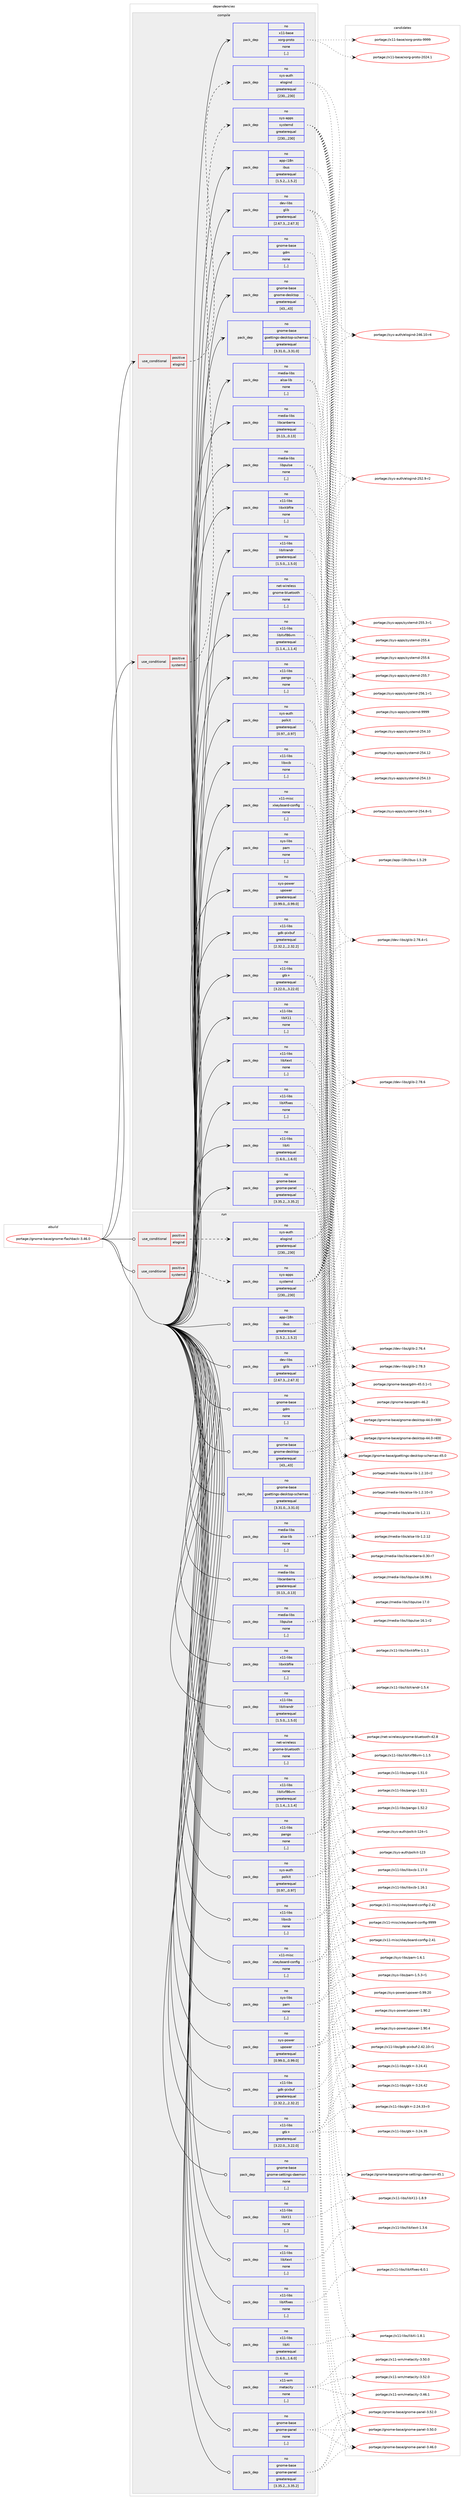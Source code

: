 digraph prolog {

# *************
# Graph options
# *************

newrank=true;
concentrate=true;
compound=true;
graph [rankdir=LR,fontname=Helvetica,fontsize=10,ranksep=1.5];#, ranksep=2.5, nodesep=0.2];
edge  [arrowhead=vee];
node  [fontname=Helvetica,fontsize=10];

# **********
# The ebuild
# **********

subgraph cluster_leftcol {
color=gray;
rank=same;
label=<<i>ebuild</i>>;
id [label="portage://gnome-base/gnome-flashback-3.46.0", color=red, width=4, href="../gnome-base/gnome-flashback-3.46.0.svg"];
}

# ****************
# The dependencies
# ****************

subgraph cluster_midcol {
color=gray;
label=<<i>dependencies</i>>;
subgraph cluster_compile {
fillcolor="#eeeeee";
style=filled;
label=<<i>compile</i>>;
subgraph cond63721 {
dependency232343 [label=<<TABLE BORDER="0" CELLBORDER="1" CELLSPACING="0" CELLPADDING="4"><TR><TD ROWSPAN="3" CELLPADDING="10">use_conditional</TD></TR><TR><TD>positive</TD></TR><TR><TD>elogind</TD></TR></TABLE>>, shape=none, color=red];
subgraph pack167108 {
dependency232344 [label=<<TABLE BORDER="0" CELLBORDER="1" CELLSPACING="0" CELLPADDING="4" WIDTH="220"><TR><TD ROWSPAN="6" CELLPADDING="30">pack_dep</TD></TR><TR><TD WIDTH="110">no</TD></TR><TR><TD>sys-auth</TD></TR><TR><TD>elogind</TD></TR><TR><TD>greaterequal</TD></TR><TR><TD>[230,,,230]</TD></TR></TABLE>>, shape=none, color=blue];
}
dependency232343:e -> dependency232344:w [weight=20,style="dashed",arrowhead="vee"];
}
id:e -> dependency232343:w [weight=20,style="solid",arrowhead="vee"];
subgraph cond63722 {
dependency232345 [label=<<TABLE BORDER="0" CELLBORDER="1" CELLSPACING="0" CELLPADDING="4"><TR><TD ROWSPAN="3" CELLPADDING="10">use_conditional</TD></TR><TR><TD>positive</TD></TR><TR><TD>systemd</TD></TR></TABLE>>, shape=none, color=red];
subgraph pack167109 {
dependency232346 [label=<<TABLE BORDER="0" CELLBORDER="1" CELLSPACING="0" CELLPADDING="4" WIDTH="220"><TR><TD ROWSPAN="6" CELLPADDING="30">pack_dep</TD></TR><TR><TD WIDTH="110">no</TD></TR><TR><TD>sys-apps</TD></TR><TR><TD>systemd</TD></TR><TR><TD>greaterequal</TD></TR><TR><TD>[230,,,230]</TD></TR></TABLE>>, shape=none, color=blue];
}
dependency232345:e -> dependency232346:w [weight=20,style="dashed",arrowhead="vee"];
}
id:e -> dependency232345:w [weight=20,style="solid",arrowhead="vee"];
subgraph pack167110 {
dependency232347 [label=<<TABLE BORDER="0" CELLBORDER="1" CELLSPACING="0" CELLPADDING="4" WIDTH="220"><TR><TD ROWSPAN="6" CELLPADDING="30">pack_dep</TD></TR><TR><TD WIDTH="110">no</TD></TR><TR><TD>app-i18n</TD></TR><TR><TD>ibus</TD></TR><TR><TD>greaterequal</TD></TR><TR><TD>[1.5.2,,,1.5.2]</TD></TR></TABLE>>, shape=none, color=blue];
}
id:e -> dependency232347:w [weight=20,style="solid",arrowhead="vee"];
subgraph pack167111 {
dependency232348 [label=<<TABLE BORDER="0" CELLBORDER="1" CELLSPACING="0" CELLPADDING="4" WIDTH="220"><TR><TD ROWSPAN="6" CELLPADDING="30">pack_dep</TD></TR><TR><TD WIDTH="110">no</TD></TR><TR><TD>dev-libs</TD></TR><TR><TD>glib</TD></TR><TR><TD>greaterequal</TD></TR><TR><TD>[2.67.3,,,2.67.3]</TD></TR></TABLE>>, shape=none, color=blue];
}
id:e -> dependency232348:w [weight=20,style="solid",arrowhead="vee"];
subgraph pack167112 {
dependency232349 [label=<<TABLE BORDER="0" CELLBORDER="1" CELLSPACING="0" CELLPADDING="4" WIDTH="220"><TR><TD ROWSPAN="6" CELLPADDING="30">pack_dep</TD></TR><TR><TD WIDTH="110">no</TD></TR><TR><TD>gnome-base</TD></TR><TR><TD>gdm</TD></TR><TR><TD>none</TD></TR><TR><TD>[,,]</TD></TR></TABLE>>, shape=none, color=blue];
}
id:e -> dependency232349:w [weight=20,style="solid",arrowhead="vee"];
subgraph pack167113 {
dependency232350 [label=<<TABLE BORDER="0" CELLBORDER="1" CELLSPACING="0" CELLPADDING="4" WIDTH="220"><TR><TD ROWSPAN="6" CELLPADDING="30">pack_dep</TD></TR><TR><TD WIDTH="110">no</TD></TR><TR><TD>gnome-base</TD></TR><TR><TD>gnome-desktop</TD></TR><TR><TD>greaterequal</TD></TR><TR><TD>[43,,,43]</TD></TR></TABLE>>, shape=none, color=blue];
}
id:e -> dependency232350:w [weight=20,style="solid",arrowhead="vee"];
subgraph pack167114 {
dependency232351 [label=<<TABLE BORDER="0" CELLBORDER="1" CELLSPACING="0" CELLPADDING="4" WIDTH="220"><TR><TD ROWSPAN="6" CELLPADDING="30">pack_dep</TD></TR><TR><TD WIDTH="110">no</TD></TR><TR><TD>gnome-base</TD></TR><TR><TD>gnome-panel</TD></TR><TR><TD>greaterequal</TD></TR><TR><TD>[3.35.2,,,3.35.2]</TD></TR></TABLE>>, shape=none, color=blue];
}
id:e -> dependency232351:w [weight=20,style="solid",arrowhead="vee"];
subgraph pack167115 {
dependency232352 [label=<<TABLE BORDER="0" CELLBORDER="1" CELLSPACING="0" CELLPADDING="4" WIDTH="220"><TR><TD ROWSPAN="6" CELLPADDING="30">pack_dep</TD></TR><TR><TD WIDTH="110">no</TD></TR><TR><TD>gnome-base</TD></TR><TR><TD>gsettings-desktop-schemas</TD></TR><TR><TD>greaterequal</TD></TR><TR><TD>[3.31.0,,,3.31.0]</TD></TR></TABLE>>, shape=none, color=blue];
}
id:e -> dependency232352:w [weight=20,style="solid",arrowhead="vee"];
subgraph pack167116 {
dependency232353 [label=<<TABLE BORDER="0" CELLBORDER="1" CELLSPACING="0" CELLPADDING="4" WIDTH="220"><TR><TD ROWSPAN="6" CELLPADDING="30">pack_dep</TD></TR><TR><TD WIDTH="110">no</TD></TR><TR><TD>media-libs</TD></TR><TR><TD>alsa-lib</TD></TR><TR><TD>none</TD></TR><TR><TD>[,,]</TD></TR></TABLE>>, shape=none, color=blue];
}
id:e -> dependency232353:w [weight=20,style="solid",arrowhead="vee"];
subgraph pack167117 {
dependency232354 [label=<<TABLE BORDER="0" CELLBORDER="1" CELLSPACING="0" CELLPADDING="4" WIDTH="220"><TR><TD ROWSPAN="6" CELLPADDING="30">pack_dep</TD></TR><TR><TD WIDTH="110">no</TD></TR><TR><TD>media-libs</TD></TR><TR><TD>libcanberra</TD></TR><TR><TD>greaterequal</TD></TR><TR><TD>[0.13,,,0.13]</TD></TR></TABLE>>, shape=none, color=blue];
}
id:e -> dependency232354:w [weight=20,style="solid",arrowhead="vee"];
subgraph pack167118 {
dependency232355 [label=<<TABLE BORDER="0" CELLBORDER="1" CELLSPACING="0" CELLPADDING="4" WIDTH="220"><TR><TD ROWSPAN="6" CELLPADDING="30">pack_dep</TD></TR><TR><TD WIDTH="110">no</TD></TR><TR><TD>media-libs</TD></TR><TR><TD>libpulse</TD></TR><TR><TD>none</TD></TR><TR><TD>[,,]</TD></TR></TABLE>>, shape=none, color=blue];
}
id:e -> dependency232355:w [weight=20,style="solid",arrowhead="vee"];
subgraph pack167119 {
dependency232356 [label=<<TABLE BORDER="0" CELLBORDER="1" CELLSPACING="0" CELLPADDING="4" WIDTH="220"><TR><TD ROWSPAN="6" CELLPADDING="30">pack_dep</TD></TR><TR><TD WIDTH="110">no</TD></TR><TR><TD>net-wireless</TD></TR><TR><TD>gnome-bluetooth</TD></TR><TR><TD>none</TD></TR><TR><TD>[,,]</TD></TR></TABLE>>, shape=none, color=blue];
}
id:e -> dependency232356:w [weight=20,style="solid",arrowhead="vee"];
subgraph pack167120 {
dependency232357 [label=<<TABLE BORDER="0" CELLBORDER="1" CELLSPACING="0" CELLPADDING="4" WIDTH="220"><TR><TD ROWSPAN="6" CELLPADDING="30">pack_dep</TD></TR><TR><TD WIDTH="110">no</TD></TR><TR><TD>sys-auth</TD></TR><TR><TD>polkit</TD></TR><TR><TD>greaterequal</TD></TR><TR><TD>[0.97,,,0.97]</TD></TR></TABLE>>, shape=none, color=blue];
}
id:e -> dependency232357:w [weight=20,style="solid",arrowhead="vee"];
subgraph pack167121 {
dependency232358 [label=<<TABLE BORDER="0" CELLBORDER="1" CELLSPACING="0" CELLPADDING="4" WIDTH="220"><TR><TD ROWSPAN="6" CELLPADDING="30">pack_dep</TD></TR><TR><TD WIDTH="110">no</TD></TR><TR><TD>sys-libs</TD></TR><TR><TD>pam</TD></TR><TR><TD>none</TD></TR><TR><TD>[,,]</TD></TR></TABLE>>, shape=none, color=blue];
}
id:e -> dependency232358:w [weight=20,style="solid",arrowhead="vee"];
subgraph pack167122 {
dependency232359 [label=<<TABLE BORDER="0" CELLBORDER="1" CELLSPACING="0" CELLPADDING="4" WIDTH="220"><TR><TD ROWSPAN="6" CELLPADDING="30">pack_dep</TD></TR><TR><TD WIDTH="110">no</TD></TR><TR><TD>sys-power</TD></TR><TR><TD>upower</TD></TR><TR><TD>greaterequal</TD></TR><TR><TD>[0.99.0,,,0.99.0]</TD></TR></TABLE>>, shape=none, color=blue];
}
id:e -> dependency232359:w [weight=20,style="solid",arrowhead="vee"];
subgraph pack167123 {
dependency232360 [label=<<TABLE BORDER="0" CELLBORDER="1" CELLSPACING="0" CELLPADDING="4" WIDTH="220"><TR><TD ROWSPAN="6" CELLPADDING="30">pack_dep</TD></TR><TR><TD WIDTH="110">no</TD></TR><TR><TD>x11-base</TD></TR><TR><TD>xorg-proto</TD></TR><TR><TD>none</TD></TR><TR><TD>[,,]</TD></TR></TABLE>>, shape=none, color=blue];
}
id:e -> dependency232360:w [weight=20,style="solid",arrowhead="vee"];
subgraph pack167124 {
dependency232361 [label=<<TABLE BORDER="0" CELLBORDER="1" CELLSPACING="0" CELLPADDING="4" WIDTH="220"><TR><TD ROWSPAN="6" CELLPADDING="30">pack_dep</TD></TR><TR><TD WIDTH="110">no</TD></TR><TR><TD>x11-libs</TD></TR><TR><TD>gdk-pixbuf</TD></TR><TR><TD>greaterequal</TD></TR><TR><TD>[2.32.2,,,2.32.2]</TD></TR></TABLE>>, shape=none, color=blue];
}
id:e -> dependency232361:w [weight=20,style="solid",arrowhead="vee"];
subgraph pack167125 {
dependency232362 [label=<<TABLE BORDER="0" CELLBORDER="1" CELLSPACING="0" CELLPADDING="4" WIDTH="220"><TR><TD ROWSPAN="6" CELLPADDING="30">pack_dep</TD></TR><TR><TD WIDTH="110">no</TD></TR><TR><TD>x11-libs</TD></TR><TR><TD>gtk+</TD></TR><TR><TD>greaterequal</TD></TR><TR><TD>[3.22.0,,,3.22.0]</TD></TR></TABLE>>, shape=none, color=blue];
}
id:e -> dependency232362:w [weight=20,style="solid",arrowhead="vee"];
subgraph pack167126 {
dependency232363 [label=<<TABLE BORDER="0" CELLBORDER="1" CELLSPACING="0" CELLPADDING="4" WIDTH="220"><TR><TD ROWSPAN="6" CELLPADDING="30">pack_dep</TD></TR><TR><TD WIDTH="110">no</TD></TR><TR><TD>x11-libs</TD></TR><TR><TD>libX11</TD></TR><TR><TD>none</TD></TR><TR><TD>[,,]</TD></TR></TABLE>>, shape=none, color=blue];
}
id:e -> dependency232363:w [weight=20,style="solid",arrowhead="vee"];
subgraph pack167127 {
dependency232364 [label=<<TABLE BORDER="0" CELLBORDER="1" CELLSPACING="0" CELLPADDING="4" WIDTH="220"><TR><TD ROWSPAN="6" CELLPADDING="30">pack_dep</TD></TR><TR><TD WIDTH="110">no</TD></TR><TR><TD>x11-libs</TD></TR><TR><TD>libXext</TD></TR><TR><TD>none</TD></TR><TR><TD>[,,]</TD></TR></TABLE>>, shape=none, color=blue];
}
id:e -> dependency232364:w [weight=20,style="solid",arrowhead="vee"];
subgraph pack167128 {
dependency232365 [label=<<TABLE BORDER="0" CELLBORDER="1" CELLSPACING="0" CELLPADDING="4" WIDTH="220"><TR><TD ROWSPAN="6" CELLPADDING="30">pack_dep</TD></TR><TR><TD WIDTH="110">no</TD></TR><TR><TD>x11-libs</TD></TR><TR><TD>libXfixes</TD></TR><TR><TD>none</TD></TR><TR><TD>[,,]</TD></TR></TABLE>>, shape=none, color=blue];
}
id:e -> dependency232365:w [weight=20,style="solid",arrowhead="vee"];
subgraph pack167129 {
dependency232366 [label=<<TABLE BORDER="0" CELLBORDER="1" CELLSPACING="0" CELLPADDING="4" WIDTH="220"><TR><TD ROWSPAN="6" CELLPADDING="30">pack_dep</TD></TR><TR><TD WIDTH="110">no</TD></TR><TR><TD>x11-libs</TD></TR><TR><TD>libXi</TD></TR><TR><TD>greaterequal</TD></TR><TR><TD>[1.6.0,,,1.6.0]</TD></TR></TABLE>>, shape=none, color=blue];
}
id:e -> dependency232366:w [weight=20,style="solid",arrowhead="vee"];
subgraph pack167130 {
dependency232367 [label=<<TABLE BORDER="0" CELLBORDER="1" CELLSPACING="0" CELLPADDING="4" WIDTH="220"><TR><TD ROWSPAN="6" CELLPADDING="30">pack_dep</TD></TR><TR><TD WIDTH="110">no</TD></TR><TR><TD>x11-libs</TD></TR><TR><TD>libXrandr</TD></TR><TR><TD>greaterequal</TD></TR><TR><TD>[1.5.0,,,1.5.0]</TD></TR></TABLE>>, shape=none, color=blue];
}
id:e -> dependency232367:w [weight=20,style="solid",arrowhead="vee"];
subgraph pack167131 {
dependency232368 [label=<<TABLE BORDER="0" CELLBORDER="1" CELLSPACING="0" CELLPADDING="4" WIDTH="220"><TR><TD ROWSPAN="6" CELLPADDING="30">pack_dep</TD></TR><TR><TD WIDTH="110">no</TD></TR><TR><TD>x11-libs</TD></TR><TR><TD>libXxf86vm</TD></TR><TR><TD>greaterequal</TD></TR><TR><TD>[1.1.4,,,1.1.4]</TD></TR></TABLE>>, shape=none, color=blue];
}
id:e -> dependency232368:w [weight=20,style="solid",arrowhead="vee"];
subgraph pack167132 {
dependency232369 [label=<<TABLE BORDER="0" CELLBORDER="1" CELLSPACING="0" CELLPADDING="4" WIDTH="220"><TR><TD ROWSPAN="6" CELLPADDING="30">pack_dep</TD></TR><TR><TD WIDTH="110">no</TD></TR><TR><TD>x11-libs</TD></TR><TR><TD>libxcb</TD></TR><TR><TD>none</TD></TR><TR><TD>[,,]</TD></TR></TABLE>>, shape=none, color=blue];
}
id:e -> dependency232369:w [weight=20,style="solid",arrowhead="vee"];
subgraph pack167133 {
dependency232370 [label=<<TABLE BORDER="0" CELLBORDER="1" CELLSPACING="0" CELLPADDING="4" WIDTH="220"><TR><TD ROWSPAN="6" CELLPADDING="30">pack_dep</TD></TR><TR><TD WIDTH="110">no</TD></TR><TR><TD>x11-libs</TD></TR><TR><TD>libxkbfile</TD></TR><TR><TD>none</TD></TR><TR><TD>[,,]</TD></TR></TABLE>>, shape=none, color=blue];
}
id:e -> dependency232370:w [weight=20,style="solid",arrowhead="vee"];
subgraph pack167134 {
dependency232371 [label=<<TABLE BORDER="0" CELLBORDER="1" CELLSPACING="0" CELLPADDING="4" WIDTH="220"><TR><TD ROWSPAN="6" CELLPADDING="30">pack_dep</TD></TR><TR><TD WIDTH="110">no</TD></TR><TR><TD>x11-libs</TD></TR><TR><TD>pango</TD></TR><TR><TD>none</TD></TR><TR><TD>[,,]</TD></TR></TABLE>>, shape=none, color=blue];
}
id:e -> dependency232371:w [weight=20,style="solid",arrowhead="vee"];
subgraph pack167135 {
dependency232372 [label=<<TABLE BORDER="0" CELLBORDER="1" CELLSPACING="0" CELLPADDING="4" WIDTH="220"><TR><TD ROWSPAN="6" CELLPADDING="30">pack_dep</TD></TR><TR><TD WIDTH="110">no</TD></TR><TR><TD>x11-misc</TD></TR><TR><TD>xkeyboard-config</TD></TR><TR><TD>none</TD></TR><TR><TD>[,,]</TD></TR></TABLE>>, shape=none, color=blue];
}
id:e -> dependency232372:w [weight=20,style="solid",arrowhead="vee"];
}
subgraph cluster_compileandrun {
fillcolor="#eeeeee";
style=filled;
label=<<i>compile and run</i>>;
}
subgraph cluster_run {
fillcolor="#eeeeee";
style=filled;
label=<<i>run</i>>;
subgraph cond63723 {
dependency232373 [label=<<TABLE BORDER="0" CELLBORDER="1" CELLSPACING="0" CELLPADDING="4"><TR><TD ROWSPAN="3" CELLPADDING="10">use_conditional</TD></TR><TR><TD>positive</TD></TR><TR><TD>elogind</TD></TR></TABLE>>, shape=none, color=red];
subgraph pack167136 {
dependency232374 [label=<<TABLE BORDER="0" CELLBORDER="1" CELLSPACING="0" CELLPADDING="4" WIDTH="220"><TR><TD ROWSPAN="6" CELLPADDING="30">pack_dep</TD></TR><TR><TD WIDTH="110">no</TD></TR><TR><TD>sys-auth</TD></TR><TR><TD>elogind</TD></TR><TR><TD>greaterequal</TD></TR><TR><TD>[230,,,230]</TD></TR></TABLE>>, shape=none, color=blue];
}
dependency232373:e -> dependency232374:w [weight=20,style="dashed",arrowhead="vee"];
}
id:e -> dependency232373:w [weight=20,style="solid",arrowhead="odot"];
subgraph cond63724 {
dependency232375 [label=<<TABLE BORDER="0" CELLBORDER="1" CELLSPACING="0" CELLPADDING="4"><TR><TD ROWSPAN="3" CELLPADDING="10">use_conditional</TD></TR><TR><TD>positive</TD></TR><TR><TD>systemd</TD></TR></TABLE>>, shape=none, color=red];
subgraph pack167137 {
dependency232376 [label=<<TABLE BORDER="0" CELLBORDER="1" CELLSPACING="0" CELLPADDING="4" WIDTH="220"><TR><TD ROWSPAN="6" CELLPADDING="30">pack_dep</TD></TR><TR><TD WIDTH="110">no</TD></TR><TR><TD>sys-apps</TD></TR><TR><TD>systemd</TD></TR><TR><TD>greaterequal</TD></TR><TR><TD>[230,,,230]</TD></TR></TABLE>>, shape=none, color=blue];
}
dependency232375:e -> dependency232376:w [weight=20,style="dashed",arrowhead="vee"];
}
id:e -> dependency232375:w [weight=20,style="solid",arrowhead="odot"];
subgraph pack167138 {
dependency232377 [label=<<TABLE BORDER="0" CELLBORDER="1" CELLSPACING="0" CELLPADDING="4" WIDTH="220"><TR><TD ROWSPAN="6" CELLPADDING="30">pack_dep</TD></TR><TR><TD WIDTH="110">no</TD></TR><TR><TD>app-i18n</TD></TR><TR><TD>ibus</TD></TR><TR><TD>greaterequal</TD></TR><TR><TD>[1.5.2,,,1.5.2]</TD></TR></TABLE>>, shape=none, color=blue];
}
id:e -> dependency232377:w [weight=20,style="solid",arrowhead="odot"];
subgraph pack167139 {
dependency232378 [label=<<TABLE BORDER="0" CELLBORDER="1" CELLSPACING="0" CELLPADDING="4" WIDTH="220"><TR><TD ROWSPAN="6" CELLPADDING="30">pack_dep</TD></TR><TR><TD WIDTH="110">no</TD></TR><TR><TD>dev-libs</TD></TR><TR><TD>glib</TD></TR><TR><TD>greaterequal</TD></TR><TR><TD>[2.67.3,,,2.67.3]</TD></TR></TABLE>>, shape=none, color=blue];
}
id:e -> dependency232378:w [weight=20,style="solid",arrowhead="odot"];
subgraph pack167140 {
dependency232379 [label=<<TABLE BORDER="0" CELLBORDER="1" CELLSPACING="0" CELLPADDING="4" WIDTH="220"><TR><TD ROWSPAN="6" CELLPADDING="30">pack_dep</TD></TR><TR><TD WIDTH="110">no</TD></TR><TR><TD>gnome-base</TD></TR><TR><TD>gdm</TD></TR><TR><TD>none</TD></TR><TR><TD>[,,]</TD></TR></TABLE>>, shape=none, color=blue];
}
id:e -> dependency232379:w [weight=20,style="solid",arrowhead="odot"];
subgraph pack167141 {
dependency232380 [label=<<TABLE BORDER="0" CELLBORDER="1" CELLSPACING="0" CELLPADDING="4" WIDTH="220"><TR><TD ROWSPAN="6" CELLPADDING="30">pack_dep</TD></TR><TR><TD WIDTH="110">no</TD></TR><TR><TD>gnome-base</TD></TR><TR><TD>gnome-desktop</TD></TR><TR><TD>greaterequal</TD></TR><TR><TD>[43,,,43]</TD></TR></TABLE>>, shape=none, color=blue];
}
id:e -> dependency232380:w [weight=20,style="solid",arrowhead="odot"];
subgraph pack167142 {
dependency232381 [label=<<TABLE BORDER="0" CELLBORDER="1" CELLSPACING="0" CELLPADDING="4" WIDTH="220"><TR><TD ROWSPAN="6" CELLPADDING="30">pack_dep</TD></TR><TR><TD WIDTH="110">no</TD></TR><TR><TD>gnome-base</TD></TR><TR><TD>gnome-panel</TD></TR><TR><TD>greaterequal</TD></TR><TR><TD>[3.35.2,,,3.35.2]</TD></TR></TABLE>>, shape=none, color=blue];
}
id:e -> dependency232381:w [weight=20,style="solid",arrowhead="odot"];
subgraph pack167143 {
dependency232382 [label=<<TABLE BORDER="0" CELLBORDER="1" CELLSPACING="0" CELLPADDING="4" WIDTH="220"><TR><TD ROWSPAN="6" CELLPADDING="30">pack_dep</TD></TR><TR><TD WIDTH="110">no</TD></TR><TR><TD>gnome-base</TD></TR><TR><TD>gnome-panel</TD></TR><TR><TD>none</TD></TR><TR><TD>[,,]</TD></TR></TABLE>>, shape=none, color=blue];
}
id:e -> dependency232382:w [weight=20,style="solid",arrowhead="odot"];
subgraph pack167144 {
dependency232383 [label=<<TABLE BORDER="0" CELLBORDER="1" CELLSPACING="0" CELLPADDING="4" WIDTH="220"><TR><TD ROWSPAN="6" CELLPADDING="30">pack_dep</TD></TR><TR><TD WIDTH="110">no</TD></TR><TR><TD>gnome-base</TD></TR><TR><TD>gnome-settings-daemon</TD></TR><TR><TD>none</TD></TR><TR><TD>[,,]</TD></TR></TABLE>>, shape=none, color=blue];
}
id:e -> dependency232383:w [weight=20,style="solid",arrowhead="odot"];
subgraph pack167145 {
dependency232384 [label=<<TABLE BORDER="0" CELLBORDER="1" CELLSPACING="0" CELLPADDING="4" WIDTH="220"><TR><TD ROWSPAN="6" CELLPADDING="30">pack_dep</TD></TR><TR><TD WIDTH="110">no</TD></TR><TR><TD>gnome-base</TD></TR><TR><TD>gsettings-desktop-schemas</TD></TR><TR><TD>greaterequal</TD></TR><TR><TD>[3.31.0,,,3.31.0]</TD></TR></TABLE>>, shape=none, color=blue];
}
id:e -> dependency232384:w [weight=20,style="solid",arrowhead="odot"];
subgraph pack167146 {
dependency232385 [label=<<TABLE BORDER="0" CELLBORDER="1" CELLSPACING="0" CELLPADDING="4" WIDTH="220"><TR><TD ROWSPAN="6" CELLPADDING="30">pack_dep</TD></TR><TR><TD WIDTH="110">no</TD></TR><TR><TD>media-libs</TD></TR><TR><TD>alsa-lib</TD></TR><TR><TD>none</TD></TR><TR><TD>[,,]</TD></TR></TABLE>>, shape=none, color=blue];
}
id:e -> dependency232385:w [weight=20,style="solid",arrowhead="odot"];
subgraph pack167147 {
dependency232386 [label=<<TABLE BORDER="0" CELLBORDER="1" CELLSPACING="0" CELLPADDING="4" WIDTH="220"><TR><TD ROWSPAN="6" CELLPADDING="30">pack_dep</TD></TR><TR><TD WIDTH="110">no</TD></TR><TR><TD>media-libs</TD></TR><TR><TD>libcanberra</TD></TR><TR><TD>greaterequal</TD></TR><TR><TD>[0.13,,,0.13]</TD></TR></TABLE>>, shape=none, color=blue];
}
id:e -> dependency232386:w [weight=20,style="solid",arrowhead="odot"];
subgraph pack167148 {
dependency232387 [label=<<TABLE BORDER="0" CELLBORDER="1" CELLSPACING="0" CELLPADDING="4" WIDTH="220"><TR><TD ROWSPAN="6" CELLPADDING="30">pack_dep</TD></TR><TR><TD WIDTH="110">no</TD></TR><TR><TD>media-libs</TD></TR><TR><TD>libpulse</TD></TR><TR><TD>none</TD></TR><TR><TD>[,,]</TD></TR></TABLE>>, shape=none, color=blue];
}
id:e -> dependency232387:w [weight=20,style="solid",arrowhead="odot"];
subgraph pack167149 {
dependency232388 [label=<<TABLE BORDER="0" CELLBORDER="1" CELLSPACING="0" CELLPADDING="4" WIDTH="220"><TR><TD ROWSPAN="6" CELLPADDING="30">pack_dep</TD></TR><TR><TD WIDTH="110">no</TD></TR><TR><TD>net-wireless</TD></TR><TR><TD>gnome-bluetooth</TD></TR><TR><TD>none</TD></TR><TR><TD>[,,]</TD></TR></TABLE>>, shape=none, color=blue];
}
id:e -> dependency232388:w [weight=20,style="solid",arrowhead="odot"];
subgraph pack167150 {
dependency232389 [label=<<TABLE BORDER="0" CELLBORDER="1" CELLSPACING="0" CELLPADDING="4" WIDTH="220"><TR><TD ROWSPAN="6" CELLPADDING="30">pack_dep</TD></TR><TR><TD WIDTH="110">no</TD></TR><TR><TD>sys-auth</TD></TR><TR><TD>polkit</TD></TR><TR><TD>greaterequal</TD></TR><TR><TD>[0.97,,,0.97]</TD></TR></TABLE>>, shape=none, color=blue];
}
id:e -> dependency232389:w [weight=20,style="solid",arrowhead="odot"];
subgraph pack167151 {
dependency232390 [label=<<TABLE BORDER="0" CELLBORDER="1" CELLSPACING="0" CELLPADDING="4" WIDTH="220"><TR><TD ROWSPAN="6" CELLPADDING="30">pack_dep</TD></TR><TR><TD WIDTH="110">no</TD></TR><TR><TD>sys-libs</TD></TR><TR><TD>pam</TD></TR><TR><TD>none</TD></TR><TR><TD>[,,]</TD></TR></TABLE>>, shape=none, color=blue];
}
id:e -> dependency232390:w [weight=20,style="solid",arrowhead="odot"];
subgraph pack167152 {
dependency232391 [label=<<TABLE BORDER="0" CELLBORDER="1" CELLSPACING="0" CELLPADDING="4" WIDTH="220"><TR><TD ROWSPAN="6" CELLPADDING="30">pack_dep</TD></TR><TR><TD WIDTH="110">no</TD></TR><TR><TD>sys-power</TD></TR><TR><TD>upower</TD></TR><TR><TD>greaterequal</TD></TR><TR><TD>[0.99.0,,,0.99.0]</TD></TR></TABLE>>, shape=none, color=blue];
}
id:e -> dependency232391:w [weight=20,style="solid",arrowhead="odot"];
subgraph pack167153 {
dependency232392 [label=<<TABLE BORDER="0" CELLBORDER="1" CELLSPACING="0" CELLPADDING="4" WIDTH="220"><TR><TD ROWSPAN="6" CELLPADDING="30">pack_dep</TD></TR><TR><TD WIDTH="110">no</TD></TR><TR><TD>x11-libs</TD></TR><TR><TD>gdk-pixbuf</TD></TR><TR><TD>greaterequal</TD></TR><TR><TD>[2.32.2,,,2.32.2]</TD></TR></TABLE>>, shape=none, color=blue];
}
id:e -> dependency232392:w [weight=20,style="solid",arrowhead="odot"];
subgraph pack167154 {
dependency232393 [label=<<TABLE BORDER="0" CELLBORDER="1" CELLSPACING="0" CELLPADDING="4" WIDTH="220"><TR><TD ROWSPAN="6" CELLPADDING="30">pack_dep</TD></TR><TR><TD WIDTH="110">no</TD></TR><TR><TD>x11-libs</TD></TR><TR><TD>gtk+</TD></TR><TR><TD>greaterequal</TD></TR><TR><TD>[3.22.0,,,3.22.0]</TD></TR></TABLE>>, shape=none, color=blue];
}
id:e -> dependency232393:w [weight=20,style="solid",arrowhead="odot"];
subgraph pack167155 {
dependency232394 [label=<<TABLE BORDER="0" CELLBORDER="1" CELLSPACING="0" CELLPADDING="4" WIDTH="220"><TR><TD ROWSPAN="6" CELLPADDING="30">pack_dep</TD></TR><TR><TD WIDTH="110">no</TD></TR><TR><TD>x11-libs</TD></TR><TR><TD>libX11</TD></TR><TR><TD>none</TD></TR><TR><TD>[,,]</TD></TR></TABLE>>, shape=none, color=blue];
}
id:e -> dependency232394:w [weight=20,style="solid",arrowhead="odot"];
subgraph pack167156 {
dependency232395 [label=<<TABLE BORDER="0" CELLBORDER="1" CELLSPACING="0" CELLPADDING="4" WIDTH="220"><TR><TD ROWSPAN="6" CELLPADDING="30">pack_dep</TD></TR><TR><TD WIDTH="110">no</TD></TR><TR><TD>x11-libs</TD></TR><TR><TD>libXext</TD></TR><TR><TD>none</TD></TR><TR><TD>[,,]</TD></TR></TABLE>>, shape=none, color=blue];
}
id:e -> dependency232395:w [weight=20,style="solid",arrowhead="odot"];
subgraph pack167157 {
dependency232396 [label=<<TABLE BORDER="0" CELLBORDER="1" CELLSPACING="0" CELLPADDING="4" WIDTH="220"><TR><TD ROWSPAN="6" CELLPADDING="30">pack_dep</TD></TR><TR><TD WIDTH="110">no</TD></TR><TR><TD>x11-libs</TD></TR><TR><TD>libXfixes</TD></TR><TR><TD>none</TD></TR><TR><TD>[,,]</TD></TR></TABLE>>, shape=none, color=blue];
}
id:e -> dependency232396:w [weight=20,style="solid",arrowhead="odot"];
subgraph pack167158 {
dependency232397 [label=<<TABLE BORDER="0" CELLBORDER="1" CELLSPACING="0" CELLPADDING="4" WIDTH="220"><TR><TD ROWSPAN="6" CELLPADDING="30">pack_dep</TD></TR><TR><TD WIDTH="110">no</TD></TR><TR><TD>x11-libs</TD></TR><TR><TD>libXi</TD></TR><TR><TD>greaterequal</TD></TR><TR><TD>[1.6.0,,,1.6.0]</TD></TR></TABLE>>, shape=none, color=blue];
}
id:e -> dependency232397:w [weight=20,style="solid",arrowhead="odot"];
subgraph pack167159 {
dependency232398 [label=<<TABLE BORDER="0" CELLBORDER="1" CELLSPACING="0" CELLPADDING="4" WIDTH="220"><TR><TD ROWSPAN="6" CELLPADDING="30">pack_dep</TD></TR><TR><TD WIDTH="110">no</TD></TR><TR><TD>x11-libs</TD></TR><TR><TD>libXrandr</TD></TR><TR><TD>greaterequal</TD></TR><TR><TD>[1.5.0,,,1.5.0]</TD></TR></TABLE>>, shape=none, color=blue];
}
id:e -> dependency232398:w [weight=20,style="solid",arrowhead="odot"];
subgraph pack167160 {
dependency232399 [label=<<TABLE BORDER="0" CELLBORDER="1" CELLSPACING="0" CELLPADDING="4" WIDTH="220"><TR><TD ROWSPAN="6" CELLPADDING="30">pack_dep</TD></TR><TR><TD WIDTH="110">no</TD></TR><TR><TD>x11-libs</TD></TR><TR><TD>libXxf86vm</TD></TR><TR><TD>greaterequal</TD></TR><TR><TD>[1.1.4,,,1.1.4]</TD></TR></TABLE>>, shape=none, color=blue];
}
id:e -> dependency232399:w [weight=20,style="solid",arrowhead="odot"];
subgraph pack167161 {
dependency232400 [label=<<TABLE BORDER="0" CELLBORDER="1" CELLSPACING="0" CELLPADDING="4" WIDTH="220"><TR><TD ROWSPAN="6" CELLPADDING="30">pack_dep</TD></TR><TR><TD WIDTH="110">no</TD></TR><TR><TD>x11-libs</TD></TR><TR><TD>libxcb</TD></TR><TR><TD>none</TD></TR><TR><TD>[,,]</TD></TR></TABLE>>, shape=none, color=blue];
}
id:e -> dependency232400:w [weight=20,style="solid",arrowhead="odot"];
subgraph pack167162 {
dependency232401 [label=<<TABLE BORDER="0" CELLBORDER="1" CELLSPACING="0" CELLPADDING="4" WIDTH="220"><TR><TD ROWSPAN="6" CELLPADDING="30">pack_dep</TD></TR><TR><TD WIDTH="110">no</TD></TR><TR><TD>x11-libs</TD></TR><TR><TD>libxkbfile</TD></TR><TR><TD>none</TD></TR><TR><TD>[,,]</TD></TR></TABLE>>, shape=none, color=blue];
}
id:e -> dependency232401:w [weight=20,style="solid",arrowhead="odot"];
subgraph pack167163 {
dependency232402 [label=<<TABLE BORDER="0" CELLBORDER="1" CELLSPACING="0" CELLPADDING="4" WIDTH="220"><TR><TD ROWSPAN="6" CELLPADDING="30">pack_dep</TD></TR><TR><TD WIDTH="110">no</TD></TR><TR><TD>x11-libs</TD></TR><TR><TD>pango</TD></TR><TR><TD>none</TD></TR><TR><TD>[,,]</TD></TR></TABLE>>, shape=none, color=blue];
}
id:e -> dependency232402:w [weight=20,style="solid",arrowhead="odot"];
subgraph pack167164 {
dependency232403 [label=<<TABLE BORDER="0" CELLBORDER="1" CELLSPACING="0" CELLPADDING="4" WIDTH="220"><TR><TD ROWSPAN="6" CELLPADDING="30">pack_dep</TD></TR><TR><TD WIDTH="110">no</TD></TR><TR><TD>x11-misc</TD></TR><TR><TD>xkeyboard-config</TD></TR><TR><TD>none</TD></TR><TR><TD>[,,]</TD></TR></TABLE>>, shape=none, color=blue];
}
id:e -> dependency232403:w [weight=20,style="solid",arrowhead="odot"];
subgraph pack167165 {
dependency232404 [label=<<TABLE BORDER="0" CELLBORDER="1" CELLSPACING="0" CELLPADDING="4" WIDTH="220"><TR><TD ROWSPAN="6" CELLPADDING="30">pack_dep</TD></TR><TR><TD WIDTH="110">no</TD></TR><TR><TD>x11-wm</TD></TR><TR><TD>metacity</TD></TR><TR><TD>none</TD></TR><TR><TD>[,,]</TD></TR></TABLE>>, shape=none, color=blue];
}
id:e -> dependency232404:w [weight=20,style="solid",arrowhead="odot"];
}
}

# **************
# The candidates
# **************

subgraph cluster_choices {
rank=same;
color=gray;
label=<<i>candidates</i>>;

subgraph choice167108 {
color=black;
nodesep=1;
choice115121115459711711610447101108111103105110100455052544649484511452 [label="portage://sys-auth/elogind-246.10-r4", color=red, width=4,href="../sys-auth/elogind-246.10-r4.svg"];
choice1151211154597117116104471011081111031051101004550535046574511450 [label="portage://sys-auth/elogind-252.9-r2", color=red, width=4,href="../sys-auth/elogind-252.9-r2.svg"];
dependency232344:e -> choice115121115459711711610447101108111103105110100455052544649484511452:w [style=dotted,weight="100"];
dependency232344:e -> choice1151211154597117116104471011081111031051101004550535046574511450:w [style=dotted,weight="100"];
}
subgraph choice167109 {
color=black;
nodesep=1;
choice11512111545971121121154711512111511610110910045505352464948 [label="portage://sys-apps/systemd-254.10", color=red, width=4,href="../sys-apps/systemd-254.10.svg"];
choice11512111545971121121154711512111511610110910045505352464950 [label="portage://sys-apps/systemd-254.12", color=red, width=4,href="../sys-apps/systemd-254.12.svg"];
choice11512111545971121121154711512111511610110910045505352464951 [label="portage://sys-apps/systemd-254.13", color=red, width=4,href="../sys-apps/systemd-254.13.svg"];
choice1151211154597112112115471151211151161011091004550535246564511449 [label="portage://sys-apps/systemd-254.8-r1", color=red, width=4,href="../sys-apps/systemd-254.8-r1.svg"];
choice1151211154597112112115471151211151161011091004550535346514511449 [label="portage://sys-apps/systemd-255.3-r1", color=red, width=4,href="../sys-apps/systemd-255.3-r1.svg"];
choice115121115459711211211547115121115116101109100455053534652 [label="portage://sys-apps/systemd-255.4", color=red, width=4,href="../sys-apps/systemd-255.4.svg"];
choice115121115459711211211547115121115116101109100455053534654 [label="portage://sys-apps/systemd-255.6", color=red, width=4,href="../sys-apps/systemd-255.6.svg"];
choice115121115459711211211547115121115116101109100455053534655 [label="portage://sys-apps/systemd-255.7", color=red, width=4,href="../sys-apps/systemd-255.7.svg"];
choice1151211154597112112115471151211151161011091004550535446494511449 [label="portage://sys-apps/systemd-256.1-r1", color=red, width=4,href="../sys-apps/systemd-256.1-r1.svg"];
choice1151211154597112112115471151211151161011091004557575757 [label="portage://sys-apps/systemd-9999", color=red, width=4,href="../sys-apps/systemd-9999.svg"];
dependency232346:e -> choice11512111545971121121154711512111511610110910045505352464948:w [style=dotted,weight="100"];
dependency232346:e -> choice11512111545971121121154711512111511610110910045505352464950:w [style=dotted,weight="100"];
dependency232346:e -> choice11512111545971121121154711512111511610110910045505352464951:w [style=dotted,weight="100"];
dependency232346:e -> choice1151211154597112112115471151211151161011091004550535246564511449:w [style=dotted,weight="100"];
dependency232346:e -> choice1151211154597112112115471151211151161011091004550535346514511449:w [style=dotted,weight="100"];
dependency232346:e -> choice115121115459711211211547115121115116101109100455053534652:w [style=dotted,weight="100"];
dependency232346:e -> choice115121115459711211211547115121115116101109100455053534654:w [style=dotted,weight="100"];
dependency232346:e -> choice115121115459711211211547115121115116101109100455053534655:w [style=dotted,weight="100"];
dependency232346:e -> choice1151211154597112112115471151211151161011091004550535446494511449:w [style=dotted,weight="100"];
dependency232346:e -> choice1151211154597112112115471151211151161011091004557575757:w [style=dotted,weight="100"];
}
subgraph choice167110 {
color=black;
nodesep=1;
choice97112112451054956110471059811711545494653465057 [label="portage://app-i18n/ibus-1.5.29", color=red, width=4,href="../app-i18n/ibus-1.5.29.svg"];
dependency232347:e -> choice97112112451054956110471059811711545494653465057:w [style=dotted,weight="100"];
}
subgraph choice167111 {
color=black;
nodesep=1;
choice1001011184510810598115471031081059845504655544652 [label="portage://dev-libs/glib-2.76.4", color=red, width=4,href="../dev-libs/glib-2.76.4.svg"];
choice1001011184510810598115471031081059845504655564651 [label="portage://dev-libs/glib-2.78.3", color=red, width=4,href="../dev-libs/glib-2.78.3.svg"];
choice10010111845108105981154710310810598455046555646524511449 [label="portage://dev-libs/glib-2.78.4-r1", color=red, width=4,href="../dev-libs/glib-2.78.4-r1.svg"];
choice1001011184510810598115471031081059845504655564654 [label="portage://dev-libs/glib-2.78.6", color=red, width=4,href="../dev-libs/glib-2.78.6.svg"];
dependency232348:e -> choice1001011184510810598115471031081059845504655544652:w [style=dotted,weight="100"];
dependency232348:e -> choice1001011184510810598115471031081059845504655564651:w [style=dotted,weight="100"];
dependency232348:e -> choice10010111845108105981154710310810598455046555646524511449:w [style=dotted,weight="100"];
dependency232348:e -> choice1001011184510810598115471031081059845504655564654:w [style=dotted,weight="100"];
}
subgraph choice167112 {
color=black;
nodesep=1;
choice10311011110910145989711510147103100109455253464846494511449 [label="portage://gnome-base/gdm-45.0.1-r1", color=red, width=4,href="../gnome-base/gdm-45.0.1-r1.svg"];
choice103110111109101459897115101471031001094552544650 [label="portage://gnome-base/gdm-46.2", color=red, width=4,href="../gnome-base/gdm-46.2.svg"];
dependency232349:e -> choice10311011110910145989711510147103100109455253464846494511449:w [style=dotted,weight="100"];
dependency232349:e -> choice103110111109101459897115101471031001094552544650:w [style=dotted,weight="100"];
}
subgraph choice167113 {
color=black;
nodesep=1;
choice1031101111091014598971151014710311011110910145100101115107116111112455252464845114514848 [label="portage://gnome-base/gnome-desktop-44.0-r300", color=red, width=4,href="../gnome-base/gnome-desktop-44.0-r300.svg"];
choice1031101111091014598971151014710311011110910145100101115107116111112455252464845114524848 [label="portage://gnome-base/gnome-desktop-44.0-r400", color=red, width=4,href="../gnome-base/gnome-desktop-44.0-r400.svg"];
dependency232350:e -> choice1031101111091014598971151014710311011110910145100101115107116111112455252464845114514848:w [style=dotted,weight="100"];
dependency232350:e -> choice1031101111091014598971151014710311011110910145100101115107116111112455252464845114524848:w [style=dotted,weight="100"];
}
subgraph choice167114 {
color=black;
nodesep=1;
choice10311011110910145989711510147103110111109101451129711010110845514652544648 [label="portage://gnome-base/gnome-panel-3.46.0", color=red, width=4,href="../gnome-base/gnome-panel-3.46.0.svg"];
choice10311011110910145989711510147103110111109101451129711010110845514653484648 [label="portage://gnome-base/gnome-panel-3.50.0", color=red, width=4,href="../gnome-base/gnome-panel-3.50.0.svg"];
choice10311011110910145989711510147103110111109101451129711010110845514653504648 [label="portage://gnome-base/gnome-panel-3.52.0", color=red, width=4,href="../gnome-base/gnome-panel-3.52.0.svg"];
dependency232351:e -> choice10311011110910145989711510147103110111109101451129711010110845514652544648:w [style=dotted,weight="100"];
dependency232351:e -> choice10311011110910145989711510147103110111109101451129711010110845514653484648:w [style=dotted,weight="100"];
dependency232351:e -> choice10311011110910145989711510147103110111109101451129711010110845514653504648:w [style=dotted,weight="100"];
}
subgraph choice167115 {
color=black;
nodesep=1;
choice10311011110910145989711510147103115101116116105110103115451001011151071161111124511599104101109971154552534648 [label="portage://gnome-base/gsettings-desktop-schemas-45.0", color=red, width=4,href="../gnome-base/gsettings-desktop-schemas-45.0.svg"];
dependency232352:e -> choice10311011110910145989711510147103115101116116105110103115451001011151071161111124511599104101109971154552534648:w [style=dotted,weight="100"];
}
subgraph choice167116 {
color=black;
nodesep=1;
choice1091011001059745108105981154797108115974510810598454946504649484511450 [label="portage://media-libs/alsa-lib-1.2.10-r2", color=red, width=4,href="../media-libs/alsa-lib-1.2.10-r2.svg"];
choice1091011001059745108105981154797108115974510810598454946504649484511451 [label="portage://media-libs/alsa-lib-1.2.10-r3", color=red, width=4,href="../media-libs/alsa-lib-1.2.10-r3.svg"];
choice109101100105974510810598115479710811597451081059845494650464949 [label="portage://media-libs/alsa-lib-1.2.11", color=red, width=4,href="../media-libs/alsa-lib-1.2.11.svg"];
choice109101100105974510810598115479710811597451081059845494650464950 [label="portage://media-libs/alsa-lib-1.2.12", color=red, width=4,href="../media-libs/alsa-lib-1.2.12.svg"];
dependency232353:e -> choice1091011001059745108105981154797108115974510810598454946504649484511450:w [style=dotted,weight="100"];
dependency232353:e -> choice1091011001059745108105981154797108115974510810598454946504649484511451:w [style=dotted,weight="100"];
dependency232353:e -> choice109101100105974510810598115479710811597451081059845494650464949:w [style=dotted,weight="100"];
dependency232353:e -> choice109101100105974510810598115479710811597451081059845494650464950:w [style=dotted,weight="100"];
}
subgraph choice167117 {
color=black;
nodesep=1;
choice10910110010597451081059811547108105989997110981011141149745484651484511455 [label="portage://media-libs/libcanberra-0.30-r7", color=red, width=4,href="../media-libs/libcanberra-0.30-r7.svg"];
dependency232354:e -> choice10910110010597451081059811547108105989997110981011141149745484651484511455:w [style=dotted,weight="100"];
}
subgraph choice167118 {
color=black;
nodesep=1;
choice109101100105974510810598115471081059811211710811510145495446494511450 [label="portage://media-libs/libpulse-16.1-r2", color=red, width=4,href="../media-libs/libpulse-16.1-r2.svg"];
choice10910110010597451081059811547108105981121171081151014549544657574649 [label="portage://media-libs/libpulse-16.99.1", color=red, width=4,href="../media-libs/libpulse-16.99.1.svg"];
choice10910110010597451081059811547108105981121171081151014549554648 [label="portage://media-libs/libpulse-17.0", color=red, width=4,href="../media-libs/libpulse-17.0.svg"];
dependency232355:e -> choice109101100105974510810598115471081059811211710811510145495446494511450:w [style=dotted,weight="100"];
dependency232355:e -> choice10910110010597451081059811547108105981121171081151014549544657574649:w [style=dotted,weight="100"];
dependency232355:e -> choice10910110010597451081059811547108105981121171081151014549554648:w [style=dotted,weight="100"];
}
subgraph choice167119 {
color=black;
nodesep=1;
choice110101116451191051141011081011151154710311011110910145981081171011161111111161044552504656 [label="portage://net-wireless/gnome-bluetooth-42.8", color=red, width=4,href="../net-wireless/gnome-bluetooth-42.8.svg"];
dependency232356:e -> choice110101116451191051141011081011151154710311011110910145981081171011161111111161044552504656:w [style=dotted,weight="100"];
}
subgraph choice167120 {
color=black;
nodesep=1;
choice11512111545971171161044711211110810710511645495051 [label="portage://sys-auth/polkit-123", color=red, width=4,href="../sys-auth/polkit-123.svg"];
choice115121115459711711610447112111108107105116454950524511449 [label="portage://sys-auth/polkit-124-r1", color=red, width=4,href="../sys-auth/polkit-124-r1.svg"];
dependency232357:e -> choice11512111545971171161044711211110810710511645495051:w [style=dotted,weight="100"];
dependency232357:e -> choice115121115459711711610447112111108107105116454950524511449:w [style=dotted,weight="100"];
}
subgraph choice167121 {
color=black;
nodesep=1;
choice115121115451081059811547112971094549465346514511449 [label="portage://sys-libs/pam-1.5.3-r1", color=red, width=4,href="../sys-libs/pam-1.5.3-r1.svg"];
choice11512111545108105981154711297109454946544649 [label="portage://sys-libs/pam-1.6.1", color=red, width=4,href="../sys-libs/pam-1.6.1.svg"];
dependency232358:e -> choice115121115451081059811547112971094549465346514511449:w [style=dotted,weight="100"];
dependency232358:e -> choice11512111545108105981154711297109454946544649:w [style=dotted,weight="100"];
}
subgraph choice167122 {
color=black;
nodesep=1;
choice11512111545112111119101114471171121111191011144548465757465048 [label="portage://sys-power/upower-0.99.20", color=red, width=4,href="../sys-power/upower-0.99.20.svg"];
choice115121115451121111191011144711711211111910111445494657484650 [label="portage://sys-power/upower-1.90.2", color=red, width=4,href="../sys-power/upower-1.90.2.svg"];
choice115121115451121111191011144711711211111910111445494657484652 [label="portage://sys-power/upower-1.90.4", color=red, width=4,href="../sys-power/upower-1.90.4.svg"];
dependency232359:e -> choice11512111545112111119101114471171121111191011144548465757465048:w [style=dotted,weight="100"];
dependency232359:e -> choice115121115451121111191011144711711211111910111445494657484650:w [style=dotted,weight="100"];
dependency232359:e -> choice115121115451121111191011144711711211111910111445494657484652:w [style=dotted,weight="100"];
}
subgraph choice167123 {
color=black;
nodesep=1;
choice1204949459897115101471201111141034511211411111611145504850524649 [label="portage://x11-base/xorg-proto-2024.1", color=red, width=4,href="../x11-base/xorg-proto-2024.1.svg"];
choice120494945989711510147120111114103451121141111161114557575757 [label="portage://x11-base/xorg-proto-9999", color=red, width=4,href="../x11-base/xorg-proto-9999.svg"];
dependency232360:e -> choice1204949459897115101471201111141034511211411111611145504850524649:w [style=dotted,weight="100"];
dependency232360:e -> choice120494945989711510147120111114103451121141111161114557575757:w [style=dotted,weight="100"];
}
subgraph choice167124 {
color=black;
nodesep=1;
choice1204949451081059811547103100107451121051209811710245504652504649484511449 [label="portage://x11-libs/gdk-pixbuf-2.42.10-r1", color=red, width=4,href="../x11-libs/gdk-pixbuf-2.42.10-r1.svg"];
dependency232361:e -> choice1204949451081059811547103100107451121051209811710245504652504649484511449:w [style=dotted,weight="100"];
}
subgraph choice167125 {
color=black;
nodesep=1;
choice12049494510810598115471031161074345504650524651514511451 [label="portage://x11-libs/gtk+-2.24.33-r3", color=red, width=4,href="../x11-libs/gtk+-2.24.33-r3.svg"];
choice1204949451081059811547103116107434551465052465153 [label="portage://x11-libs/gtk+-3.24.35", color=red, width=4,href="../x11-libs/gtk+-3.24.35.svg"];
choice1204949451081059811547103116107434551465052465249 [label="portage://x11-libs/gtk+-3.24.41", color=red, width=4,href="../x11-libs/gtk+-3.24.41.svg"];
choice1204949451081059811547103116107434551465052465250 [label="portage://x11-libs/gtk+-3.24.42", color=red, width=4,href="../x11-libs/gtk+-3.24.42.svg"];
dependency232362:e -> choice12049494510810598115471031161074345504650524651514511451:w [style=dotted,weight="100"];
dependency232362:e -> choice1204949451081059811547103116107434551465052465153:w [style=dotted,weight="100"];
dependency232362:e -> choice1204949451081059811547103116107434551465052465249:w [style=dotted,weight="100"];
dependency232362:e -> choice1204949451081059811547103116107434551465052465250:w [style=dotted,weight="100"];
}
subgraph choice167126 {
color=black;
nodesep=1;
choice120494945108105981154710810598884949454946564657 [label="portage://x11-libs/libX11-1.8.9", color=red, width=4,href="../x11-libs/libX11-1.8.9.svg"];
dependency232363:e -> choice120494945108105981154710810598884949454946564657:w [style=dotted,weight="100"];
}
subgraph choice167127 {
color=black;
nodesep=1;
choice12049494510810598115471081059888101120116454946514654 [label="portage://x11-libs/libXext-1.3.6", color=red, width=4,href="../x11-libs/libXext-1.3.6.svg"];
dependency232364:e -> choice12049494510810598115471081059888101120116454946514654:w [style=dotted,weight="100"];
}
subgraph choice167128 {
color=black;
nodesep=1;
choice12049494510810598115471081059888102105120101115455446484649 [label="portage://x11-libs/libXfixes-6.0.1", color=red, width=4,href="../x11-libs/libXfixes-6.0.1.svg"];
dependency232365:e -> choice12049494510810598115471081059888102105120101115455446484649:w [style=dotted,weight="100"];
}
subgraph choice167129 {
color=black;
nodesep=1;
choice12049494510810598115471081059888105454946564649 [label="portage://x11-libs/libXi-1.8.1", color=red, width=4,href="../x11-libs/libXi-1.8.1.svg"];
dependency232366:e -> choice12049494510810598115471081059888105454946564649:w [style=dotted,weight="100"];
}
subgraph choice167130 {
color=black;
nodesep=1;
choice1204949451081059811547108105988811497110100114454946534652 [label="portage://x11-libs/libXrandr-1.5.4", color=red, width=4,href="../x11-libs/libXrandr-1.5.4.svg"];
dependency232367:e -> choice1204949451081059811547108105988811497110100114454946534652:w [style=dotted,weight="100"];
}
subgraph choice167131 {
color=black;
nodesep=1;
choice120494945108105981154710810598881201025654118109454946494653 [label="portage://x11-libs/libXxf86vm-1.1.5", color=red, width=4,href="../x11-libs/libXxf86vm-1.1.5.svg"];
dependency232368:e -> choice120494945108105981154710810598881201025654118109454946494653:w [style=dotted,weight="100"];
}
subgraph choice167132 {
color=black;
nodesep=1;
choice120494945108105981154710810598120999845494649544649 [label="portage://x11-libs/libxcb-1.16.1", color=red, width=4,href="../x11-libs/libxcb-1.16.1.svg"];
choice120494945108105981154710810598120999845494649554648 [label="portage://x11-libs/libxcb-1.17.0", color=red, width=4,href="../x11-libs/libxcb-1.17.0.svg"];
dependency232369:e -> choice120494945108105981154710810598120999845494649544649:w [style=dotted,weight="100"];
dependency232369:e -> choice120494945108105981154710810598120999845494649554648:w [style=dotted,weight="100"];
}
subgraph choice167133 {
color=black;
nodesep=1;
choice12049494510810598115471081059812010798102105108101454946494651 [label="portage://x11-libs/libxkbfile-1.1.3", color=red, width=4,href="../x11-libs/libxkbfile-1.1.3.svg"];
dependency232370:e -> choice12049494510810598115471081059812010798102105108101454946494651:w [style=dotted,weight="100"];
}
subgraph choice167134 {
color=black;
nodesep=1;
choice12049494510810598115471129711010311145494653494648 [label="portage://x11-libs/pango-1.51.0", color=red, width=4,href="../x11-libs/pango-1.51.0.svg"];
choice12049494510810598115471129711010311145494653504649 [label="portage://x11-libs/pango-1.52.1", color=red, width=4,href="../x11-libs/pango-1.52.1.svg"];
choice12049494510810598115471129711010311145494653504650 [label="portage://x11-libs/pango-1.52.2", color=red, width=4,href="../x11-libs/pango-1.52.2.svg"];
dependency232371:e -> choice12049494510810598115471129711010311145494653494648:w [style=dotted,weight="100"];
dependency232371:e -> choice12049494510810598115471129711010311145494653504649:w [style=dotted,weight="100"];
dependency232371:e -> choice12049494510810598115471129711010311145494653504650:w [style=dotted,weight="100"];
}
subgraph choice167135 {
color=black;
nodesep=1;
choice1204949451091051159947120107101121981119711410045991111101021051034550465249 [label="portage://x11-misc/xkeyboard-config-2.41", color=red, width=4,href="../x11-misc/xkeyboard-config-2.41.svg"];
choice1204949451091051159947120107101121981119711410045991111101021051034550465250 [label="portage://x11-misc/xkeyboard-config-2.42", color=red, width=4,href="../x11-misc/xkeyboard-config-2.42.svg"];
choice1204949451091051159947120107101121981119711410045991111101021051034557575757 [label="portage://x11-misc/xkeyboard-config-9999", color=red, width=4,href="../x11-misc/xkeyboard-config-9999.svg"];
dependency232372:e -> choice1204949451091051159947120107101121981119711410045991111101021051034550465249:w [style=dotted,weight="100"];
dependency232372:e -> choice1204949451091051159947120107101121981119711410045991111101021051034550465250:w [style=dotted,weight="100"];
dependency232372:e -> choice1204949451091051159947120107101121981119711410045991111101021051034557575757:w [style=dotted,weight="100"];
}
subgraph choice167136 {
color=black;
nodesep=1;
choice115121115459711711610447101108111103105110100455052544649484511452 [label="portage://sys-auth/elogind-246.10-r4", color=red, width=4,href="../sys-auth/elogind-246.10-r4.svg"];
choice1151211154597117116104471011081111031051101004550535046574511450 [label="portage://sys-auth/elogind-252.9-r2", color=red, width=4,href="../sys-auth/elogind-252.9-r2.svg"];
dependency232374:e -> choice115121115459711711610447101108111103105110100455052544649484511452:w [style=dotted,weight="100"];
dependency232374:e -> choice1151211154597117116104471011081111031051101004550535046574511450:w [style=dotted,weight="100"];
}
subgraph choice167137 {
color=black;
nodesep=1;
choice11512111545971121121154711512111511610110910045505352464948 [label="portage://sys-apps/systemd-254.10", color=red, width=4,href="../sys-apps/systemd-254.10.svg"];
choice11512111545971121121154711512111511610110910045505352464950 [label="portage://sys-apps/systemd-254.12", color=red, width=4,href="../sys-apps/systemd-254.12.svg"];
choice11512111545971121121154711512111511610110910045505352464951 [label="portage://sys-apps/systemd-254.13", color=red, width=4,href="../sys-apps/systemd-254.13.svg"];
choice1151211154597112112115471151211151161011091004550535246564511449 [label="portage://sys-apps/systemd-254.8-r1", color=red, width=4,href="../sys-apps/systemd-254.8-r1.svg"];
choice1151211154597112112115471151211151161011091004550535346514511449 [label="portage://sys-apps/systemd-255.3-r1", color=red, width=4,href="../sys-apps/systemd-255.3-r1.svg"];
choice115121115459711211211547115121115116101109100455053534652 [label="portage://sys-apps/systemd-255.4", color=red, width=4,href="../sys-apps/systemd-255.4.svg"];
choice115121115459711211211547115121115116101109100455053534654 [label="portage://sys-apps/systemd-255.6", color=red, width=4,href="../sys-apps/systemd-255.6.svg"];
choice115121115459711211211547115121115116101109100455053534655 [label="portage://sys-apps/systemd-255.7", color=red, width=4,href="../sys-apps/systemd-255.7.svg"];
choice1151211154597112112115471151211151161011091004550535446494511449 [label="portage://sys-apps/systemd-256.1-r1", color=red, width=4,href="../sys-apps/systemd-256.1-r1.svg"];
choice1151211154597112112115471151211151161011091004557575757 [label="portage://sys-apps/systemd-9999", color=red, width=4,href="../sys-apps/systemd-9999.svg"];
dependency232376:e -> choice11512111545971121121154711512111511610110910045505352464948:w [style=dotted,weight="100"];
dependency232376:e -> choice11512111545971121121154711512111511610110910045505352464950:w [style=dotted,weight="100"];
dependency232376:e -> choice11512111545971121121154711512111511610110910045505352464951:w [style=dotted,weight="100"];
dependency232376:e -> choice1151211154597112112115471151211151161011091004550535246564511449:w [style=dotted,weight="100"];
dependency232376:e -> choice1151211154597112112115471151211151161011091004550535346514511449:w [style=dotted,weight="100"];
dependency232376:e -> choice115121115459711211211547115121115116101109100455053534652:w [style=dotted,weight="100"];
dependency232376:e -> choice115121115459711211211547115121115116101109100455053534654:w [style=dotted,weight="100"];
dependency232376:e -> choice115121115459711211211547115121115116101109100455053534655:w [style=dotted,weight="100"];
dependency232376:e -> choice1151211154597112112115471151211151161011091004550535446494511449:w [style=dotted,weight="100"];
dependency232376:e -> choice1151211154597112112115471151211151161011091004557575757:w [style=dotted,weight="100"];
}
subgraph choice167138 {
color=black;
nodesep=1;
choice97112112451054956110471059811711545494653465057 [label="portage://app-i18n/ibus-1.5.29", color=red, width=4,href="../app-i18n/ibus-1.5.29.svg"];
dependency232377:e -> choice97112112451054956110471059811711545494653465057:w [style=dotted,weight="100"];
}
subgraph choice167139 {
color=black;
nodesep=1;
choice1001011184510810598115471031081059845504655544652 [label="portage://dev-libs/glib-2.76.4", color=red, width=4,href="../dev-libs/glib-2.76.4.svg"];
choice1001011184510810598115471031081059845504655564651 [label="portage://dev-libs/glib-2.78.3", color=red, width=4,href="../dev-libs/glib-2.78.3.svg"];
choice10010111845108105981154710310810598455046555646524511449 [label="portage://dev-libs/glib-2.78.4-r1", color=red, width=4,href="../dev-libs/glib-2.78.4-r1.svg"];
choice1001011184510810598115471031081059845504655564654 [label="portage://dev-libs/glib-2.78.6", color=red, width=4,href="../dev-libs/glib-2.78.6.svg"];
dependency232378:e -> choice1001011184510810598115471031081059845504655544652:w [style=dotted,weight="100"];
dependency232378:e -> choice1001011184510810598115471031081059845504655564651:w [style=dotted,weight="100"];
dependency232378:e -> choice10010111845108105981154710310810598455046555646524511449:w [style=dotted,weight="100"];
dependency232378:e -> choice1001011184510810598115471031081059845504655564654:w [style=dotted,weight="100"];
}
subgraph choice167140 {
color=black;
nodesep=1;
choice10311011110910145989711510147103100109455253464846494511449 [label="portage://gnome-base/gdm-45.0.1-r1", color=red, width=4,href="../gnome-base/gdm-45.0.1-r1.svg"];
choice103110111109101459897115101471031001094552544650 [label="portage://gnome-base/gdm-46.2", color=red, width=4,href="../gnome-base/gdm-46.2.svg"];
dependency232379:e -> choice10311011110910145989711510147103100109455253464846494511449:w [style=dotted,weight="100"];
dependency232379:e -> choice103110111109101459897115101471031001094552544650:w [style=dotted,weight="100"];
}
subgraph choice167141 {
color=black;
nodesep=1;
choice1031101111091014598971151014710311011110910145100101115107116111112455252464845114514848 [label="portage://gnome-base/gnome-desktop-44.0-r300", color=red, width=4,href="../gnome-base/gnome-desktop-44.0-r300.svg"];
choice1031101111091014598971151014710311011110910145100101115107116111112455252464845114524848 [label="portage://gnome-base/gnome-desktop-44.0-r400", color=red, width=4,href="../gnome-base/gnome-desktop-44.0-r400.svg"];
dependency232380:e -> choice1031101111091014598971151014710311011110910145100101115107116111112455252464845114514848:w [style=dotted,weight="100"];
dependency232380:e -> choice1031101111091014598971151014710311011110910145100101115107116111112455252464845114524848:w [style=dotted,weight="100"];
}
subgraph choice167142 {
color=black;
nodesep=1;
choice10311011110910145989711510147103110111109101451129711010110845514652544648 [label="portage://gnome-base/gnome-panel-3.46.0", color=red, width=4,href="../gnome-base/gnome-panel-3.46.0.svg"];
choice10311011110910145989711510147103110111109101451129711010110845514653484648 [label="portage://gnome-base/gnome-panel-3.50.0", color=red, width=4,href="../gnome-base/gnome-panel-3.50.0.svg"];
choice10311011110910145989711510147103110111109101451129711010110845514653504648 [label="portage://gnome-base/gnome-panel-3.52.0", color=red, width=4,href="../gnome-base/gnome-panel-3.52.0.svg"];
dependency232381:e -> choice10311011110910145989711510147103110111109101451129711010110845514652544648:w [style=dotted,weight="100"];
dependency232381:e -> choice10311011110910145989711510147103110111109101451129711010110845514653484648:w [style=dotted,weight="100"];
dependency232381:e -> choice10311011110910145989711510147103110111109101451129711010110845514653504648:w [style=dotted,weight="100"];
}
subgraph choice167143 {
color=black;
nodesep=1;
choice10311011110910145989711510147103110111109101451129711010110845514652544648 [label="portage://gnome-base/gnome-panel-3.46.0", color=red, width=4,href="../gnome-base/gnome-panel-3.46.0.svg"];
choice10311011110910145989711510147103110111109101451129711010110845514653484648 [label="portage://gnome-base/gnome-panel-3.50.0", color=red, width=4,href="../gnome-base/gnome-panel-3.50.0.svg"];
choice10311011110910145989711510147103110111109101451129711010110845514653504648 [label="portage://gnome-base/gnome-panel-3.52.0", color=red, width=4,href="../gnome-base/gnome-panel-3.52.0.svg"];
dependency232382:e -> choice10311011110910145989711510147103110111109101451129711010110845514652544648:w [style=dotted,weight="100"];
dependency232382:e -> choice10311011110910145989711510147103110111109101451129711010110845514653484648:w [style=dotted,weight="100"];
dependency232382:e -> choice10311011110910145989711510147103110111109101451129711010110845514653504648:w [style=dotted,weight="100"];
}
subgraph choice167144 {
color=black;
nodesep=1;
choice103110111109101459897115101471031101111091014511510111611610511010311545100971011091111104552534649 [label="portage://gnome-base/gnome-settings-daemon-45.1", color=red, width=4,href="../gnome-base/gnome-settings-daemon-45.1.svg"];
dependency232383:e -> choice103110111109101459897115101471031101111091014511510111611610511010311545100971011091111104552534649:w [style=dotted,weight="100"];
}
subgraph choice167145 {
color=black;
nodesep=1;
choice10311011110910145989711510147103115101116116105110103115451001011151071161111124511599104101109971154552534648 [label="portage://gnome-base/gsettings-desktop-schemas-45.0", color=red, width=4,href="../gnome-base/gsettings-desktop-schemas-45.0.svg"];
dependency232384:e -> choice10311011110910145989711510147103115101116116105110103115451001011151071161111124511599104101109971154552534648:w [style=dotted,weight="100"];
}
subgraph choice167146 {
color=black;
nodesep=1;
choice1091011001059745108105981154797108115974510810598454946504649484511450 [label="portage://media-libs/alsa-lib-1.2.10-r2", color=red, width=4,href="../media-libs/alsa-lib-1.2.10-r2.svg"];
choice1091011001059745108105981154797108115974510810598454946504649484511451 [label="portage://media-libs/alsa-lib-1.2.10-r3", color=red, width=4,href="../media-libs/alsa-lib-1.2.10-r3.svg"];
choice109101100105974510810598115479710811597451081059845494650464949 [label="portage://media-libs/alsa-lib-1.2.11", color=red, width=4,href="../media-libs/alsa-lib-1.2.11.svg"];
choice109101100105974510810598115479710811597451081059845494650464950 [label="portage://media-libs/alsa-lib-1.2.12", color=red, width=4,href="../media-libs/alsa-lib-1.2.12.svg"];
dependency232385:e -> choice1091011001059745108105981154797108115974510810598454946504649484511450:w [style=dotted,weight="100"];
dependency232385:e -> choice1091011001059745108105981154797108115974510810598454946504649484511451:w [style=dotted,weight="100"];
dependency232385:e -> choice109101100105974510810598115479710811597451081059845494650464949:w [style=dotted,weight="100"];
dependency232385:e -> choice109101100105974510810598115479710811597451081059845494650464950:w [style=dotted,weight="100"];
}
subgraph choice167147 {
color=black;
nodesep=1;
choice10910110010597451081059811547108105989997110981011141149745484651484511455 [label="portage://media-libs/libcanberra-0.30-r7", color=red, width=4,href="../media-libs/libcanberra-0.30-r7.svg"];
dependency232386:e -> choice10910110010597451081059811547108105989997110981011141149745484651484511455:w [style=dotted,weight="100"];
}
subgraph choice167148 {
color=black;
nodesep=1;
choice109101100105974510810598115471081059811211710811510145495446494511450 [label="portage://media-libs/libpulse-16.1-r2", color=red, width=4,href="../media-libs/libpulse-16.1-r2.svg"];
choice10910110010597451081059811547108105981121171081151014549544657574649 [label="portage://media-libs/libpulse-16.99.1", color=red, width=4,href="../media-libs/libpulse-16.99.1.svg"];
choice10910110010597451081059811547108105981121171081151014549554648 [label="portage://media-libs/libpulse-17.0", color=red, width=4,href="../media-libs/libpulse-17.0.svg"];
dependency232387:e -> choice109101100105974510810598115471081059811211710811510145495446494511450:w [style=dotted,weight="100"];
dependency232387:e -> choice10910110010597451081059811547108105981121171081151014549544657574649:w [style=dotted,weight="100"];
dependency232387:e -> choice10910110010597451081059811547108105981121171081151014549554648:w [style=dotted,weight="100"];
}
subgraph choice167149 {
color=black;
nodesep=1;
choice110101116451191051141011081011151154710311011110910145981081171011161111111161044552504656 [label="portage://net-wireless/gnome-bluetooth-42.8", color=red, width=4,href="../net-wireless/gnome-bluetooth-42.8.svg"];
dependency232388:e -> choice110101116451191051141011081011151154710311011110910145981081171011161111111161044552504656:w [style=dotted,weight="100"];
}
subgraph choice167150 {
color=black;
nodesep=1;
choice11512111545971171161044711211110810710511645495051 [label="portage://sys-auth/polkit-123", color=red, width=4,href="../sys-auth/polkit-123.svg"];
choice115121115459711711610447112111108107105116454950524511449 [label="portage://sys-auth/polkit-124-r1", color=red, width=4,href="../sys-auth/polkit-124-r1.svg"];
dependency232389:e -> choice11512111545971171161044711211110810710511645495051:w [style=dotted,weight="100"];
dependency232389:e -> choice115121115459711711610447112111108107105116454950524511449:w [style=dotted,weight="100"];
}
subgraph choice167151 {
color=black;
nodesep=1;
choice115121115451081059811547112971094549465346514511449 [label="portage://sys-libs/pam-1.5.3-r1", color=red, width=4,href="../sys-libs/pam-1.5.3-r1.svg"];
choice11512111545108105981154711297109454946544649 [label="portage://sys-libs/pam-1.6.1", color=red, width=4,href="../sys-libs/pam-1.6.1.svg"];
dependency232390:e -> choice115121115451081059811547112971094549465346514511449:w [style=dotted,weight="100"];
dependency232390:e -> choice11512111545108105981154711297109454946544649:w [style=dotted,weight="100"];
}
subgraph choice167152 {
color=black;
nodesep=1;
choice11512111545112111119101114471171121111191011144548465757465048 [label="portage://sys-power/upower-0.99.20", color=red, width=4,href="../sys-power/upower-0.99.20.svg"];
choice115121115451121111191011144711711211111910111445494657484650 [label="portage://sys-power/upower-1.90.2", color=red, width=4,href="../sys-power/upower-1.90.2.svg"];
choice115121115451121111191011144711711211111910111445494657484652 [label="portage://sys-power/upower-1.90.4", color=red, width=4,href="../sys-power/upower-1.90.4.svg"];
dependency232391:e -> choice11512111545112111119101114471171121111191011144548465757465048:w [style=dotted,weight="100"];
dependency232391:e -> choice115121115451121111191011144711711211111910111445494657484650:w [style=dotted,weight="100"];
dependency232391:e -> choice115121115451121111191011144711711211111910111445494657484652:w [style=dotted,weight="100"];
}
subgraph choice167153 {
color=black;
nodesep=1;
choice1204949451081059811547103100107451121051209811710245504652504649484511449 [label="portage://x11-libs/gdk-pixbuf-2.42.10-r1", color=red, width=4,href="../x11-libs/gdk-pixbuf-2.42.10-r1.svg"];
dependency232392:e -> choice1204949451081059811547103100107451121051209811710245504652504649484511449:w [style=dotted,weight="100"];
}
subgraph choice167154 {
color=black;
nodesep=1;
choice12049494510810598115471031161074345504650524651514511451 [label="portage://x11-libs/gtk+-2.24.33-r3", color=red, width=4,href="../x11-libs/gtk+-2.24.33-r3.svg"];
choice1204949451081059811547103116107434551465052465153 [label="portage://x11-libs/gtk+-3.24.35", color=red, width=4,href="../x11-libs/gtk+-3.24.35.svg"];
choice1204949451081059811547103116107434551465052465249 [label="portage://x11-libs/gtk+-3.24.41", color=red, width=4,href="../x11-libs/gtk+-3.24.41.svg"];
choice1204949451081059811547103116107434551465052465250 [label="portage://x11-libs/gtk+-3.24.42", color=red, width=4,href="../x11-libs/gtk+-3.24.42.svg"];
dependency232393:e -> choice12049494510810598115471031161074345504650524651514511451:w [style=dotted,weight="100"];
dependency232393:e -> choice1204949451081059811547103116107434551465052465153:w [style=dotted,weight="100"];
dependency232393:e -> choice1204949451081059811547103116107434551465052465249:w [style=dotted,weight="100"];
dependency232393:e -> choice1204949451081059811547103116107434551465052465250:w [style=dotted,weight="100"];
}
subgraph choice167155 {
color=black;
nodesep=1;
choice120494945108105981154710810598884949454946564657 [label="portage://x11-libs/libX11-1.8.9", color=red, width=4,href="../x11-libs/libX11-1.8.9.svg"];
dependency232394:e -> choice120494945108105981154710810598884949454946564657:w [style=dotted,weight="100"];
}
subgraph choice167156 {
color=black;
nodesep=1;
choice12049494510810598115471081059888101120116454946514654 [label="portage://x11-libs/libXext-1.3.6", color=red, width=4,href="../x11-libs/libXext-1.3.6.svg"];
dependency232395:e -> choice12049494510810598115471081059888101120116454946514654:w [style=dotted,weight="100"];
}
subgraph choice167157 {
color=black;
nodesep=1;
choice12049494510810598115471081059888102105120101115455446484649 [label="portage://x11-libs/libXfixes-6.0.1", color=red, width=4,href="../x11-libs/libXfixes-6.0.1.svg"];
dependency232396:e -> choice12049494510810598115471081059888102105120101115455446484649:w [style=dotted,weight="100"];
}
subgraph choice167158 {
color=black;
nodesep=1;
choice12049494510810598115471081059888105454946564649 [label="portage://x11-libs/libXi-1.8.1", color=red, width=4,href="../x11-libs/libXi-1.8.1.svg"];
dependency232397:e -> choice12049494510810598115471081059888105454946564649:w [style=dotted,weight="100"];
}
subgraph choice167159 {
color=black;
nodesep=1;
choice1204949451081059811547108105988811497110100114454946534652 [label="portage://x11-libs/libXrandr-1.5.4", color=red, width=4,href="../x11-libs/libXrandr-1.5.4.svg"];
dependency232398:e -> choice1204949451081059811547108105988811497110100114454946534652:w [style=dotted,weight="100"];
}
subgraph choice167160 {
color=black;
nodesep=1;
choice120494945108105981154710810598881201025654118109454946494653 [label="portage://x11-libs/libXxf86vm-1.1.5", color=red, width=4,href="../x11-libs/libXxf86vm-1.1.5.svg"];
dependency232399:e -> choice120494945108105981154710810598881201025654118109454946494653:w [style=dotted,weight="100"];
}
subgraph choice167161 {
color=black;
nodesep=1;
choice120494945108105981154710810598120999845494649544649 [label="portage://x11-libs/libxcb-1.16.1", color=red, width=4,href="../x11-libs/libxcb-1.16.1.svg"];
choice120494945108105981154710810598120999845494649554648 [label="portage://x11-libs/libxcb-1.17.0", color=red, width=4,href="../x11-libs/libxcb-1.17.0.svg"];
dependency232400:e -> choice120494945108105981154710810598120999845494649544649:w [style=dotted,weight="100"];
dependency232400:e -> choice120494945108105981154710810598120999845494649554648:w [style=dotted,weight="100"];
}
subgraph choice167162 {
color=black;
nodesep=1;
choice12049494510810598115471081059812010798102105108101454946494651 [label="portage://x11-libs/libxkbfile-1.1.3", color=red, width=4,href="../x11-libs/libxkbfile-1.1.3.svg"];
dependency232401:e -> choice12049494510810598115471081059812010798102105108101454946494651:w [style=dotted,weight="100"];
}
subgraph choice167163 {
color=black;
nodesep=1;
choice12049494510810598115471129711010311145494653494648 [label="portage://x11-libs/pango-1.51.0", color=red, width=4,href="../x11-libs/pango-1.51.0.svg"];
choice12049494510810598115471129711010311145494653504649 [label="portage://x11-libs/pango-1.52.1", color=red, width=4,href="../x11-libs/pango-1.52.1.svg"];
choice12049494510810598115471129711010311145494653504650 [label="portage://x11-libs/pango-1.52.2", color=red, width=4,href="../x11-libs/pango-1.52.2.svg"];
dependency232402:e -> choice12049494510810598115471129711010311145494653494648:w [style=dotted,weight="100"];
dependency232402:e -> choice12049494510810598115471129711010311145494653504649:w [style=dotted,weight="100"];
dependency232402:e -> choice12049494510810598115471129711010311145494653504650:w [style=dotted,weight="100"];
}
subgraph choice167164 {
color=black;
nodesep=1;
choice1204949451091051159947120107101121981119711410045991111101021051034550465249 [label="portage://x11-misc/xkeyboard-config-2.41", color=red, width=4,href="../x11-misc/xkeyboard-config-2.41.svg"];
choice1204949451091051159947120107101121981119711410045991111101021051034550465250 [label="portage://x11-misc/xkeyboard-config-2.42", color=red, width=4,href="../x11-misc/xkeyboard-config-2.42.svg"];
choice1204949451091051159947120107101121981119711410045991111101021051034557575757 [label="portage://x11-misc/xkeyboard-config-9999", color=red, width=4,href="../x11-misc/xkeyboard-config-9999.svg"];
dependency232403:e -> choice1204949451091051159947120107101121981119711410045991111101021051034550465249:w [style=dotted,weight="100"];
dependency232403:e -> choice1204949451091051159947120107101121981119711410045991111101021051034550465250:w [style=dotted,weight="100"];
dependency232403:e -> choice1204949451091051159947120107101121981119711410045991111101021051034557575757:w [style=dotted,weight="100"];
}
subgraph choice167165 {
color=black;
nodesep=1;
choice12049494511910947109101116979910511612145514652544649 [label="portage://x11-wm/metacity-3.46.1", color=red, width=4,href="../x11-wm/metacity-3.46.1.svg"];
choice12049494511910947109101116979910511612145514653484648 [label="portage://x11-wm/metacity-3.50.0", color=red, width=4,href="../x11-wm/metacity-3.50.0.svg"];
choice12049494511910947109101116979910511612145514653504648 [label="portage://x11-wm/metacity-3.52.0", color=red, width=4,href="../x11-wm/metacity-3.52.0.svg"];
dependency232404:e -> choice12049494511910947109101116979910511612145514652544649:w [style=dotted,weight="100"];
dependency232404:e -> choice12049494511910947109101116979910511612145514653484648:w [style=dotted,weight="100"];
dependency232404:e -> choice12049494511910947109101116979910511612145514653504648:w [style=dotted,weight="100"];
}
}

}
